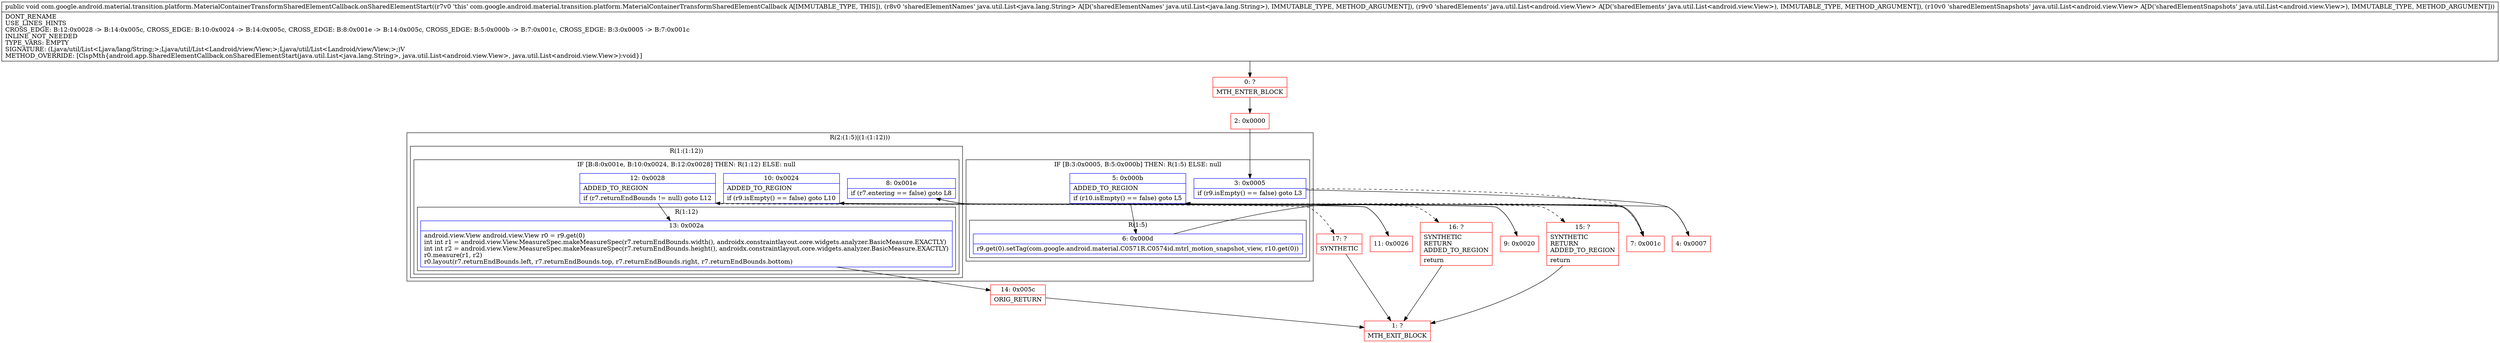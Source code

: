 digraph "CFG forcom.google.android.material.transition.platform.MaterialContainerTransformSharedElementCallback.onSharedElementStart(Ljava\/util\/List;Ljava\/util\/List;Ljava\/util\/List;)V" {
subgraph cluster_Region_1909212274 {
label = "R(2:(1:5)|(1:(1:12)))";
node [shape=record,color=blue];
subgraph cluster_IfRegion_251574167 {
label = "IF [B:3:0x0005, B:5:0x000b] THEN: R(1:5) ELSE: null";
node [shape=record,color=blue];
Node_3 [shape=record,label="{3\:\ 0x0005|if (r9.isEmpty() == false) goto L3\l}"];
Node_5 [shape=record,label="{5\:\ 0x000b|ADDED_TO_REGION\l|if (r10.isEmpty() == false) goto L5\l}"];
subgraph cluster_Region_1865511040 {
label = "R(1:5)";
node [shape=record,color=blue];
Node_6 [shape=record,label="{6\:\ 0x000d|r9.get(0).setTag(com.google.android.material.C0571R.C0574id.mtrl_motion_snapshot_view, r10.get(0))\l}"];
}
}
subgraph cluster_Region_824092117 {
label = "R(1:(1:12))";
node [shape=record,color=blue];
subgraph cluster_IfRegion_576882768 {
label = "IF [B:8:0x001e, B:10:0x0024, B:12:0x0028] THEN: R(1:12) ELSE: null";
node [shape=record,color=blue];
Node_8 [shape=record,label="{8\:\ 0x001e|if (r7.entering == false) goto L8\l}"];
Node_10 [shape=record,label="{10\:\ 0x0024|ADDED_TO_REGION\l|if (r9.isEmpty() == false) goto L10\l}"];
Node_12 [shape=record,label="{12\:\ 0x0028|ADDED_TO_REGION\l|if (r7.returnEndBounds != null) goto L12\l}"];
subgraph cluster_Region_1203182187 {
label = "R(1:12)";
node [shape=record,color=blue];
Node_13 [shape=record,label="{13\:\ 0x002a|android.view.View android.view.View r0 = r9.get(0)\lint int r1 = android.view.View.MeasureSpec.makeMeasureSpec(r7.returnEndBounds.width(), androidx.constraintlayout.core.widgets.analyzer.BasicMeasure.EXACTLY)\lint int r2 = android.view.View.MeasureSpec.makeMeasureSpec(r7.returnEndBounds.height(), androidx.constraintlayout.core.widgets.analyzer.BasicMeasure.EXACTLY)\lr0.measure(r1, r2)\lr0.layout(r7.returnEndBounds.left, r7.returnEndBounds.top, r7.returnEndBounds.right, r7.returnEndBounds.bottom)\l}"];
}
}
}
}
Node_0 [shape=record,color=red,label="{0\:\ ?|MTH_ENTER_BLOCK\l}"];
Node_2 [shape=record,color=red,label="{2\:\ 0x0000}"];
Node_4 [shape=record,color=red,label="{4\:\ 0x0007}"];
Node_7 [shape=record,color=red,label="{7\:\ 0x001c}"];
Node_9 [shape=record,color=red,label="{9\:\ 0x0020}"];
Node_11 [shape=record,color=red,label="{11\:\ 0x0026}"];
Node_14 [shape=record,color=red,label="{14\:\ 0x005c|ORIG_RETURN\l}"];
Node_1 [shape=record,color=red,label="{1\:\ ?|MTH_EXIT_BLOCK\l}"];
Node_17 [shape=record,color=red,label="{17\:\ ?|SYNTHETIC\l}"];
Node_16 [shape=record,color=red,label="{16\:\ ?|SYNTHETIC\lRETURN\lADDED_TO_REGION\l|return\l}"];
Node_15 [shape=record,color=red,label="{15\:\ ?|SYNTHETIC\lRETURN\lADDED_TO_REGION\l|return\l}"];
MethodNode[shape=record,label="{public void com.google.android.material.transition.platform.MaterialContainerTransformSharedElementCallback.onSharedElementStart((r7v0 'this' com.google.android.material.transition.platform.MaterialContainerTransformSharedElementCallback A[IMMUTABLE_TYPE, THIS]), (r8v0 'sharedElementNames' java.util.List\<java.lang.String\> A[D('sharedElementNames' java.util.List\<java.lang.String\>), IMMUTABLE_TYPE, METHOD_ARGUMENT]), (r9v0 'sharedElements' java.util.List\<android.view.View\> A[D('sharedElements' java.util.List\<android.view.View\>), IMMUTABLE_TYPE, METHOD_ARGUMENT]), (r10v0 'sharedElementSnapshots' java.util.List\<android.view.View\> A[D('sharedElementSnapshots' java.util.List\<android.view.View\>), IMMUTABLE_TYPE, METHOD_ARGUMENT]))  | DONT_RENAME\lUSE_LINES_HINTS\lCROSS_EDGE: B:12:0x0028 \-\> B:14:0x005c, CROSS_EDGE: B:10:0x0024 \-\> B:14:0x005c, CROSS_EDGE: B:8:0x001e \-\> B:14:0x005c, CROSS_EDGE: B:5:0x000b \-\> B:7:0x001c, CROSS_EDGE: B:3:0x0005 \-\> B:7:0x001c\lINLINE_NOT_NEEDED\lTYPE_VARS: EMPTY\lSIGNATURE: (Ljava\/util\/List\<Ljava\/lang\/String;\>;Ljava\/util\/List\<Landroid\/view\/View;\>;Ljava\/util\/List\<Landroid\/view\/View;\>;)V\lMETHOD_OVERRIDE: [ClspMth\{android.app.SharedElementCallback.onSharedElementStart(java.util.List\<java.lang.String\>, java.util.List\<android.view.View\>, java.util.List\<android.view.View\>):void\}]\l}"];
MethodNode -> Node_0;Node_3 -> Node_4;
Node_3 -> Node_7[style=dashed];
Node_5 -> Node_6;
Node_5 -> Node_7[style=dashed];
Node_6 -> Node_7;
Node_8 -> Node_9;
Node_8 -> Node_15[style=dashed];
Node_10 -> Node_11;
Node_10 -> Node_16[style=dashed];
Node_12 -> Node_13;
Node_12 -> Node_17[style=dashed];
Node_13 -> Node_14;
Node_0 -> Node_2;
Node_2 -> Node_3;
Node_4 -> Node_5;
Node_7 -> Node_8;
Node_9 -> Node_10;
Node_11 -> Node_12;
Node_14 -> Node_1;
Node_17 -> Node_1;
Node_16 -> Node_1;
Node_15 -> Node_1;
}

